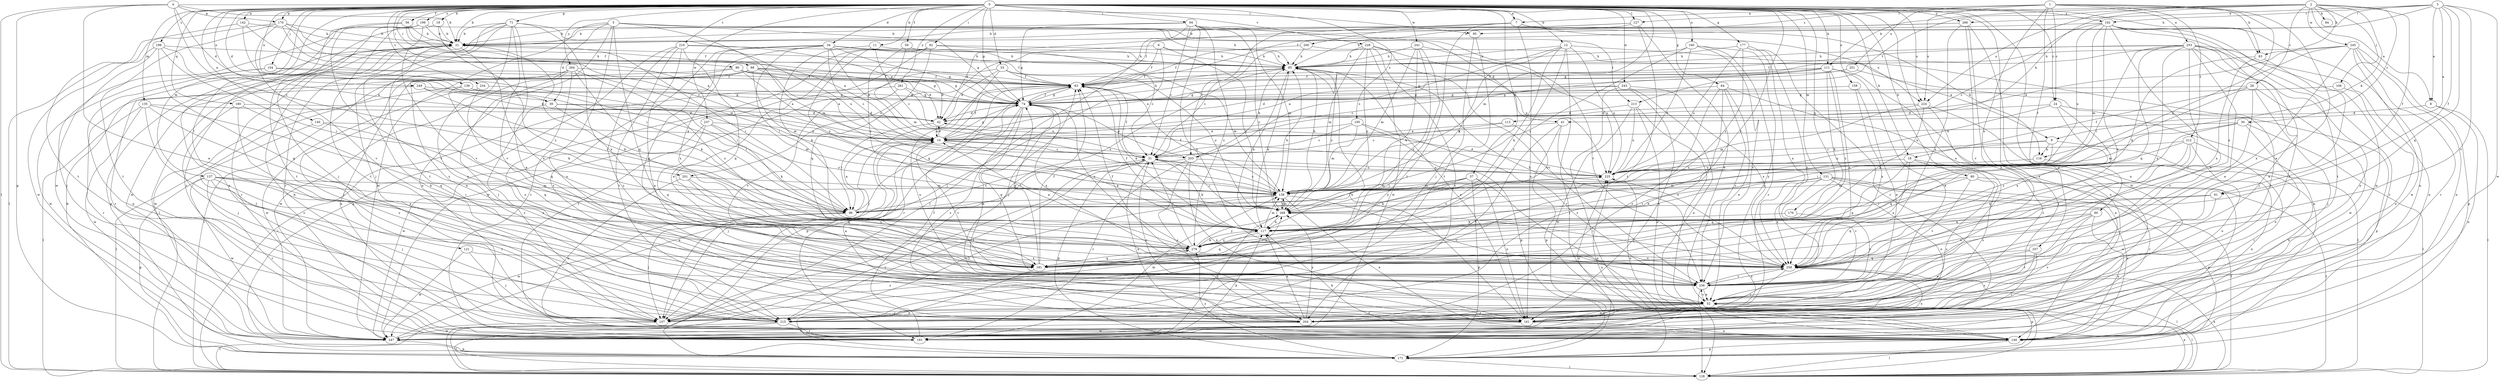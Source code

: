 strict digraph  {
0;
1;
2;
3;
4;
5;
6;
7;
8;
9;
10;
11;
12;
18;
19;
21;
24;
28;
30;
31;
33;
34;
37;
39;
41;
42;
52;
56;
59;
60;
61;
63;
64;
71;
74;
80;
83;
84;
85;
86;
88;
92;
94;
95;
96;
104;
106;
107;
111;
113;
116;
117;
121;
127;
128;
131;
135;
137;
138;
139;
140;
142;
149;
158;
160;
161;
170;
171;
176;
177;
180;
181;
192;
193;
195;
198;
199;
200;
201;
203;
204;
210;
212;
213;
215;
224;
225;
228;
234;
236;
237;
241;
243;
245;
247;
249;
251;
253;
257;
258;
261;
264;
266;
268;
279;
0 -> 7  [label=a];
0 -> 11  [label=b];
0 -> 12  [label=b];
0 -> 18  [label=b];
0 -> 19  [label=b];
0 -> 21  [label=b];
0 -> 24  [label=c];
0 -> 33  [label=d];
0 -> 34  [label=d];
0 -> 37  [label=d];
0 -> 39  [label=d];
0 -> 52  [label=e];
0 -> 56  [label=f];
0 -> 59  [label=f];
0 -> 64  [label=g];
0 -> 71  [label=g];
0 -> 74  [label=g];
0 -> 80  [label=h];
0 -> 83  [label=h];
0 -> 86  [label=i];
0 -> 88  [label=i];
0 -> 92  [label=i];
0 -> 94  [label=i];
0 -> 104  [label=j];
0 -> 111  [label=k];
0 -> 121  [label=l];
0 -> 127  [label=l];
0 -> 131  [label=m];
0 -> 135  [label=m];
0 -> 137  [label=m];
0 -> 138  [label=m];
0 -> 139  [label=n];
0 -> 140  [label=n];
0 -> 142  [label=n];
0 -> 149  [label=n];
0 -> 158  [label=o];
0 -> 160  [label=o];
0 -> 161  [label=o];
0 -> 170  [label=p];
0 -> 176  [label=q];
0 -> 177  [label=q];
0 -> 180  [label=q];
0 -> 192  [label=r];
0 -> 195  [label=s];
0 -> 198  [label=s];
0 -> 199  [label=s];
0 -> 210  [label=t];
0 -> 224  [label=u];
0 -> 228  [label=v];
0 -> 234  [label=v];
0 -> 237  [label=w];
0 -> 241  [label=w];
0 -> 243  [label=w];
0 -> 249  [label=x];
0 -> 261  [label=y];
0 -> 264  [label=y];
0 -> 266  [label=y];
0 -> 279  [label=z];
1 -> 7  [label=a];
1 -> 24  [label=c];
1 -> 52  [label=e];
1 -> 60  [label=f];
1 -> 83  [label=h];
1 -> 200  [label=s];
1 -> 212  [label=t];
1 -> 224  [label=u];
1 -> 251  [label=x];
1 -> 253  [label=x];
1 -> 257  [label=x];
1 -> 258  [label=x];
2 -> 8  [label=a];
2 -> 28  [label=c];
2 -> 30  [label=c];
2 -> 61  [label=f];
2 -> 83  [label=h];
2 -> 84  [label=h];
2 -> 106  [label=j];
2 -> 111  [label=k];
2 -> 113  [label=k];
2 -> 116  [label=k];
2 -> 127  [label=l];
2 -> 213  [label=t];
2 -> 224  [label=u];
2 -> 245  [label=w];
3 -> 8  [label=a];
3 -> 9  [label=a];
3 -> 61  [label=f];
3 -> 63  [label=f];
3 -> 95  [label=i];
3 -> 181  [label=q];
3 -> 192  [label=r];
3 -> 236  [label=v];
3 -> 247  [label=w];
3 -> 266  [label=y];
4 -> 21  [label=b];
4 -> 39  [label=d];
4 -> 52  [label=e];
4 -> 95  [label=i];
4 -> 128  [label=l];
4 -> 170  [label=p];
4 -> 171  [label=p];
4 -> 201  [label=s];
5 -> 21  [label=b];
5 -> 39  [label=d];
5 -> 41  [label=d];
5 -> 74  [label=g];
5 -> 138  [label=m];
5 -> 149  [label=n];
5 -> 161  [label=o];
5 -> 181  [label=q];
5 -> 213  [label=t];
5 -> 247  [label=w];
6 -> 63  [label=f];
6 -> 85  [label=h];
6 -> 107  [label=j];
6 -> 201  [label=s];
6 -> 268  [label=y];
7 -> 21  [label=b];
7 -> 116  [label=k];
7 -> 161  [label=o];
7 -> 203  [label=s];
7 -> 215  [label=t];
7 -> 224  [label=u];
8 -> 41  [label=d];
8 -> 128  [label=l];
8 -> 149  [label=n];
9 -> 116  [label=k];
9 -> 149  [label=n];
9 -> 181  [label=q];
9 -> 225  [label=u];
9 -> 268  [label=y];
10 -> 31  [label=c];
10 -> 42  [label=d];
10 -> 63  [label=f];
10 -> 74  [label=g];
10 -> 107  [label=j];
10 -> 117  [label=k];
10 -> 203  [label=s];
10 -> 236  [label=v];
11 -> 31  [label=c];
11 -> 85  [label=h];
11 -> 117  [label=k];
11 -> 268  [label=y];
12 -> 9  [label=a];
12 -> 85  [label=h];
12 -> 117  [label=k];
12 -> 128  [label=l];
12 -> 203  [label=s];
12 -> 225  [label=u];
12 -> 268  [label=y];
12 -> 279  [label=z];
18 -> 181  [label=q];
18 -> 193  [label=r];
18 -> 204  [label=s];
18 -> 225  [label=u];
18 -> 258  [label=x];
19 -> 21  [label=b];
19 -> 193  [label=r];
19 -> 279  [label=z];
21 -> 85  [label=h];
21 -> 96  [label=i];
21 -> 128  [label=l];
21 -> 171  [label=p];
21 -> 193  [label=r];
21 -> 247  [label=w];
21 -> 258  [label=x];
24 -> 42  [label=d];
24 -> 117  [label=k];
24 -> 171  [label=p];
24 -> 225  [label=u];
24 -> 258  [label=x];
28 -> 74  [label=g];
28 -> 96  [label=i];
28 -> 107  [label=j];
28 -> 236  [label=v];
28 -> 247  [label=w];
28 -> 18  [label=f];
30 -> 10  [label=a];
30 -> 128  [label=l];
30 -> 138  [label=m];
30 -> 161  [label=o];
30 -> 279  [label=z];
31 -> 63  [label=f];
31 -> 117  [label=k];
31 -> 128  [label=l];
31 -> 149  [label=n];
31 -> 171  [label=p];
31 -> 215  [label=t];
31 -> 225  [label=u];
33 -> 42  [label=d];
33 -> 63  [label=f];
33 -> 138  [label=m];
33 -> 161  [label=o];
33 -> 193  [label=r];
33 -> 268  [label=y];
34 -> 10  [label=a];
34 -> 31  [label=c];
34 -> 63  [label=f];
34 -> 74  [label=g];
34 -> 85  [label=h];
34 -> 96  [label=i];
34 -> 181  [label=q];
34 -> 204  [label=s];
34 -> 258  [label=x];
37 -> 117  [label=k];
37 -> 138  [label=m];
37 -> 149  [label=n];
37 -> 161  [label=o];
37 -> 171  [label=p];
37 -> 268  [label=y];
39 -> 42  [label=d];
39 -> 96  [label=i];
39 -> 138  [label=m];
39 -> 204  [label=s];
41 -> 10  [label=a];
41 -> 171  [label=p];
41 -> 215  [label=t];
41 -> 258  [label=x];
42 -> 10  [label=a];
42 -> 96  [label=i];
52 -> 107  [label=j];
52 -> 128  [label=l];
52 -> 161  [label=o];
52 -> 204  [label=s];
52 -> 215  [label=t];
52 -> 236  [label=v];
56 -> 10  [label=a];
56 -> 21  [label=b];
56 -> 63  [label=f];
56 -> 215  [label=t];
56 -> 236  [label=v];
59 -> 85  [label=h];
59 -> 138  [label=m];
59 -> 268  [label=y];
60 -> 117  [label=k];
60 -> 149  [label=n];
60 -> 204  [label=s];
60 -> 215  [label=t];
60 -> 258  [label=x];
61 -> 52  [label=e];
61 -> 96  [label=i];
61 -> 181  [label=q];
63 -> 74  [label=g];
63 -> 107  [label=j];
63 -> 117  [label=k];
63 -> 193  [label=r];
64 -> 52  [label=e];
64 -> 74  [label=g];
64 -> 149  [label=n];
64 -> 204  [label=s];
64 -> 215  [label=t];
64 -> 236  [label=v];
71 -> 21  [label=b];
71 -> 52  [label=e];
71 -> 107  [label=j];
71 -> 161  [label=o];
71 -> 193  [label=r];
71 -> 215  [label=t];
71 -> 225  [label=u];
71 -> 236  [label=v];
71 -> 258  [label=x];
74 -> 42  [label=d];
74 -> 52  [label=e];
74 -> 63  [label=f];
74 -> 85  [label=h];
74 -> 171  [label=p];
74 -> 204  [label=s];
74 -> 258  [label=x];
74 -> 279  [label=z];
80 -> 128  [label=l];
80 -> 138  [label=m];
80 -> 181  [label=q];
80 -> 204  [label=s];
80 -> 236  [label=v];
83 -> 52  [label=e];
83 -> 117  [label=k];
83 -> 258  [label=x];
85 -> 63  [label=f];
85 -> 107  [label=j];
85 -> 117  [label=k];
85 -> 161  [label=o];
85 -> 268  [label=y];
86 -> 10  [label=a];
86 -> 42  [label=d];
86 -> 52  [label=e];
86 -> 63  [label=f];
86 -> 74  [label=g];
86 -> 193  [label=r];
88 -> 10  [label=a];
88 -> 42  [label=d];
88 -> 63  [label=f];
88 -> 74  [label=g];
88 -> 107  [label=j];
88 -> 138  [label=m];
88 -> 149  [label=n];
88 -> 247  [label=w];
92 -> 31  [label=c];
92 -> 52  [label=e];
92 -> 85  [label=h];
92 -> 181  [label=q];
92 -> 193  [label=r];
92 -> 247  [label=w];
94 -> 21  [label=b];
94 -> 31  [label=c];
94 -> 74  [label=g];
94 -> 128  [label=l];
94 -> 138  [label=m];
94 -> 236  [label=v];
94 -> 258  [label=x];
94 -> 268  [label=y];
94 -> 279  [label=z];
95 -> 107  [label=j];
95 -> 215  [label=t];
96 -> 10  [label=a];
96 -> 31  [label=c];
96 -> 74  [label=g];
96 -> 107  [label=j];
96 -> 247  [label=w];
104 -> 63  [label=f];
104 -> 96  [label=i];
104 -> 149  [label=n];
104 -> 247  [label=w];
106 -> 74  [label=g];
106 -> 161  [label=o];
107 -> 128  [label=l];
107 -> 279  [label=z];
111 -> 10  [label=a];
111 -> 31  [label=c];
111 -> 52  [label=e];
111 -> 63  [label=f];
111 -> 74  [label=g];
111 -> 117  [label=k];
111 -> 161  [label=o];
111 -> 258  [label=x];
111 -> 279  [label=z];
113 -> 10  [label=a];
113 -> 31  [label=c];
113 -> 268  [label=y];
116 -> 149  [label=n];
116 -> 225  [label=u];
117 -> 63  [label=f];
117 -> 85  [label=h];
117 -> 138  [label=m];
117 -> 181  [label=q];
117 -> 225  [label=u];
117 -> 279  [label=z];
121 -> 107  [label=j];
121 -> 247  [label=w];
121 -> 258  [label=x];
127 -> 21  [label=b];
127 -> 42  [label=d];
127 -> 52  [label=e];
127 -> 63  [label=f];
127 -> 215  [label=t];
128 -> 52  [label=e];
128 -> 258  [label=x];
131 -> 117  [label=k];
131 -> 128  [label=l];
131 -> 138  [label=m];
131 -> 149  [label=n];
131 -> 161  [label=o];
131 -> 171  [label=p];
131 -> 236  [label=v];
131 -> 258  [label=x];
131 -> 279  [label=z];
135 -> 42  [label=d];
135 -> 52  [label=e];
135 -> 128  [label=l];
135 -> 204  [label=s];
135 -> 247  [label=w];
135 -> 279  [label=z];
137 -> 96  [label=i];
137 -> 107  [label=j];
137 -> 138  [label=m];
137 -> 171  [label=p];
137 -> 193  [label=r];
137 -> 215  [label=t];
137 -> 247  [label=w];
137 -> 279  [label=z];
138 -> 31  [label=c];
138 -> 63  [label=f];
138 -> 85  [label=h];
138 -> 96  [label=i];
138 -> 149  [label=n];
138 -> 215  [label=t];
138 -> 236  [label=v];
138 -> 268  [label=y];
139 -> 74  [label=g];
139 -> 96  [label=i];
139 -> 117  [label=k];
139 -> 215  [label=t];
140 -> 10  [label=a];
140 -> 128  [label=l];
140 -> 181  [label=q];
142 -> 21  [label=b];
142 -> 96  [label=i];
142 -> 138  [label=m];
142 -> 215  [label=t];
149 -> 21  [label=b];
149 -> 117  [label=k];
149 -> 128  [label=l];
149 -> 171  [label=p];
149 -> 225  [label=u];
158 -> 52  [label=e];
158 -> 74  [label=g];
158 -> 258  [label=x];
160 -> 85  [label=h];
160 -> 161  [label=o];
160 -> 193  [label=r];
160 -> 225  [label=u];
160 -> 236  [label=v];
160 -> 268  [label=y];
161 -> 63  [label=f];
161 -> 85  [label=h];
161 -> 149  [label=n];
161 -> 247  [label=w];
170 -> 10  [label=a];
170 -> 21  [label=b];
170 -> 31  [label=c];
170 -> 63  [label=f];
170 -> 128  [label=l];
170 -> 215  [label=t];
170 -> 236  [label=v];
171 -> 21  [label=b];
171 -> 128  [label=l];
171 -> 225  [label=u];
171 -> 279  [label=z];
176 -> 117  [label=k];
176 -> 236  [label=v];
177 -> 85  [label=h];
177 -> 193  [label=r];
177 -> 225  [label=u];
177 -> 236  [label=v];
177 -> 258  [label=x];
177 -> 268  [label=y];
180 -> 42  [label=d];
180 -> 107  [label=j];
180 -> 181  [label=q];
180 -> 204  [label=s];
181 -> 63  [label=f];
181 -> 74  [label=g];
181 -> 171  [label=p];
181 -> 268  [label=y];
192 -> 21  [label=b];
192 -> 31  [label=c];
192 -> 52  [label=e];
192 -> 138  [label=m];
192 -> 149  [label=n];
192 -> 204  [label=s];
192 -> 215  [label=t];
192 -> 225  [label=u];
192 -> 247  [label=w];
192 -> 258  [label=x];
193 -> 63  [label=f];
193 -> 117  [label=k];
193 -> 138  [label=m];
193 -> 268  [label=y];
195 -> 10  [label=a];
195 -> 31  [label=c];
195 -> 138  [label=m];
195 -> 171  [label=p];
195 -> 236  [label=v];
198 -> 10  [label=a];
198 -> 85  [label=h];
198 -> 96  [label=i];
198 -> 107  [label=j];
198 -> 181  [label=q];
198 -> 247  [label=w];
199 -> 21  [label=b];
199 -> 85  [label=h];
199 -> 107  [label=j];
199 -> 149  [label=n];
199 -> 215  [label=t];
199 -> 236  [label=v];
199 -> 247  [label=w];
200 -> 63  [label=f];
200 -> 85  [label=h];
200 -> 107  [label=j];
201 -> 138  [label=m];
201 -> 149  [label=n];
201 -> 181  [label=q];
201 -> 258  [label=x];
203 -> 74  [label=g];
203 -> 85  [label=h];
203 -> 96  [label=i];
203 -> 161  [label=o];
203 -> 193  [label=r];
203 -> 204  [label=s];
203 -> 225  [label=u];
204 -> 10  [label=a];
204 -> 31  [label=c];
204 -> 117  [label=k];
204 -> 247  [label=w];
204 -> 268  [label=y];
210 -> 74  [label=g];
210 -> 85  [label=h];
210 -> 161  [label=o];
210 -> 171  [label=p];
210 -> 181  [label=q];
210 -> 204  [label=s];
210 -> 215  [label=t];
212 -> 31  [label=c];
212 -> 96  [label=i];
212 -> 161  [label=o];
212 -> 181  [label=q];
212 -> 193  [label=r];
212 -> 258  [label=x];
213 -> 42  [label=d];
213 -> 128  [label=l];
213 -> 149  [label=n];
213 -> 225  [label=u];
213 -> 247  [label=w];
215 -> 21  [label=b];
215 -> 128  [label=l];
215 -> 193  [label=r];
215 -> 247  [label=w];
224 -> 42  [label=d];
224 -> 117  [label=k];
224 -> 128  [label=l];
224 -> 138  [label=m];
224 -> 204  [label=s];
225 -> 42  [label=d];
225 -> 138  [label=m];
228 -> 31  [label=c];
228 -> 85  [label=h];
228 -> 138  [label=m];
228 -> 204  [label=s];
228 -> 225  [label=u];
228 -> 236  [label=v];
228 -> 247  [label=w];
228 -> 268  [label=y];
234 -> 74  [label=g];
234 -> 181  [label=q];
234 -> 247  [label=w];
236 -> 52  [label=e];
236 -> 74  [label=g];
236 -> 171  [label=p];
236 -> 258  [label=x];
237 -> 10  [label=a];
237 -> 117  [label=k];
237 -> 181  [label=q];
237 -> 247  [label=w];
237 -> 268  [label=y];
241 -> 85  [label=h];
241 -> 107  [label=j];
241 -> 117  [label=k];
241 -> 138  [label=m];
241 -> 225  [label=u];
241 -> 279  [label=z];
243 -> 42  [label=d];
243 -> 74  [label=g];
243 -> 128  [label=l];
243 -> 149  [label=n];
243 -> 161  [label=o];
243 -> 258  [label=x];
245 -> 10  [label=a];
245 -> 85  [label=h];
245 -> 149  [label=n];
245 -> 171  [label=p];
245 -> 193  [label=r];
245 -> 225  [label=u];
245 -> 247  [label=w];
245 -> 258  [label=x];
247 -> 10  [label=a];
247 -> 171  [label=p];
247 -> 225  [label=u];
247 -> 258  [label=x];
249 -> 42  [label=d];
249 -> 74  [label=g];
249 -> 96  [label=i];
249 -> 193  [label=r];
251 -> 10  [label=a];
251 -> 63  [label=f];
251 -> 149  [label=n];
253 -> 52  [label=e];
253 -> 63  [label=f];
253 -> 74  [label=g];
253 -> 85  [label=h];
253 -> 96  [label=i];
253 -> 107  [label=j];
253 -> 149  [label=n];
253 -> 161  [label=o];
253 -> 181  [label=q];
253 -> 193  [label=r];
253 -> 236  [label=v];
253 -> 258  [label=x];
257 -> 52  [label=e];
257 -> 181  [label=q];
257 -> 193  [label=r];
257 -> 204  [label=s];
258 -> 63  [label=f];
258 -> 85  [label=h];
258 -> 128  [label=l];
258 -> 204  [label=s];
258 -> 236  [label=v];
258 -> 268  [label=y];
261 -> 74  [label=g];
261 -> 128  [label=l];
261 -> 225  [label=u];
261 -> 236  [label=v];
264 -> 63  [label=f];
264 -> 107  [label=j];
264 -> 117  [label=k];
264 -> 128  [label=l];
264 -> 161  [label=o];
264 -> 247  [label=w];
264 -> 279  [label=z];
266 -> 21  [label=b];
266 -> 85  [label=h];
266 -> 204  [label=s];
266 -> 236  [label=v];
266 -> 247  [label=w];
266 -> 258  [label=x];
268 -> 31  [label=c];
268 -> 85  [label=h];
268 -> 117  [label=k];
268 -> 138  [label=m];
279 -> 10  [label=a];
279 -> 21  [label=b];
279 -> 31  [label=c];
279 -> 117  [label=k];
279 -> 181  [label=q];
279 -> 258  [label=x];
279 -> 268  [label=y];
}

